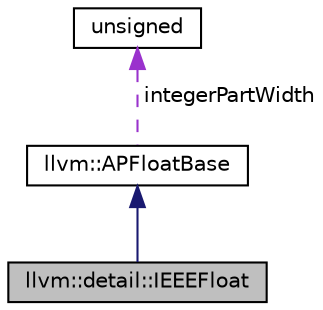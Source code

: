 digraph "llvm::detail::IEEEFloat"
{
 // LATEX_PDF_SIZE
  bgcolor="transparent";
  edge [fontname="Helvetica",fontsize="10",labelfontname="Helvetica",labelfontsize="10"];
  node [fontname="Helvetica",fontsize="10",shape="box"];
  Node1 [label="llvm::detail::IEEEFloat",height=0.2,width=0.4,color="black", fillcolor="grey75", style="filled", fontcolor="black",tooltip=" "];
  Node2 -> Node1 [dir="back",color="midnightblue",fontsize="10",style="solid",fontname="Helvetica"];
  Node2 [label="llvm::APFloatBase",height=0.2,width=0.4,color="black",URL="$structllvm_1_1APFloatBase.html",tooltip="A self-contained host- and target-independent arbitrary-precision floating-point software implementat..."];
  Node3 -> Node2 [dir="back",color="darkorchid3",fontsize="10",style="dashed",label=" integerPartWidth" ,fontname="Helvetica"];
  Node3 [label="unsigned",height=0.2,width=0.4,color="black",URL="$classunsigned.html",tooltip=" "];
}
